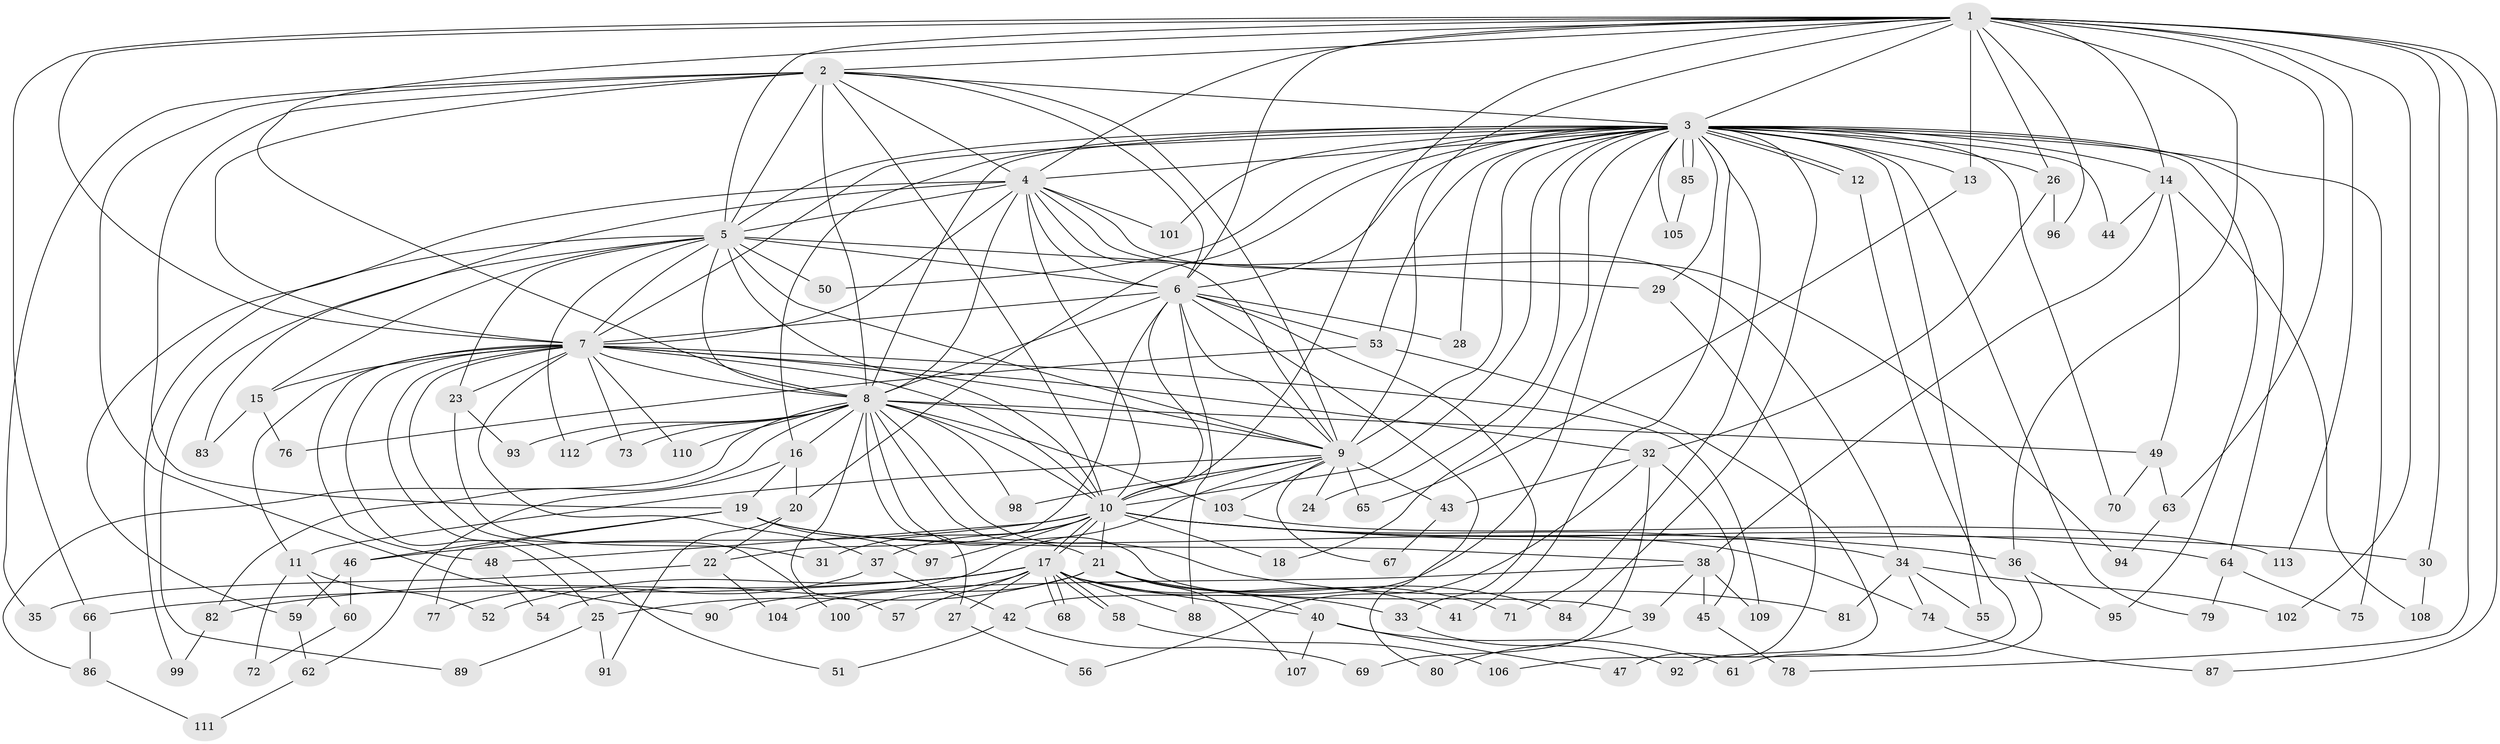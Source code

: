 // Generated by graph-tools (version 1.1) at 2025/49/03/09/25 03:49:27]
// undirected, 113 vertices, 251 edges
graph export_dot {
graph [start="1"]
  node [color=gray90,style=filled];
  1;
  2;
  3;
  4;
  5;
  6;
  7;
  8;
  9;
  10;
  11;
  12;
  13;
  14;
  15;
  16;
  17;
  18;
  19;
  20;
  21;
  22;
  23;
  24;
  25;
  26;
  27;
  28;
  29;
  30;
  31;
  32;
  33;
  34;
  35;
  36;
  37;
  38;
  39;
  40;
  41;
  42;
  43;
  44;
  45;
  46;
  47;
  48;
  49;
  50;
  51;
  52;
  53;
  54;
  55;
  56;
  57;
  58;
  59;
  60;
  61;
  62;
  63;
  64;
  65;
  66;
  67;
  68;
  69;
  70;
  71;
  72;
  73;
  74;
  75;
  76;
  77;
  78;
  79;
  80;
  81;
  82;
  83;
  84;
  85;
  86;
  87;
  88;
  89;
  90;
  91;
  92;
  93;
  94;
  95;
  96;
  97;
  98;
  99;
  100;
  101;
  102;
  103;
  104;
  105;
  106;
  107;
  108;
  109;
  110;
  111;
  112;
  113;
  1 -- 2;
  1 -- 3;
  1 -- 4;
  1 -- 5;
  1 -- 6;
  1 -- 7;
  1 -- 8;
  1 -- 9;
  1 -- 10;
  1 -- 13;
  1 -- 14;
  1 -- 26;
  1 -- 30;
  1 -- 36;
  1 -- 63;
  1 -- 66;
  1 -- 78;
  1 -- 87;
  1 -- 96;
  1 -- 102;
  1 -- 113;
  2 -- 3;
  2 -- 4;
  2 -- 5;
  2 -- 6;
  2 -- 7;
  2 -- 8;
  2 -- 9;
  2 -- 10;
  2 -- 19;
  2 -- 35;
  2 -- 90;
  3 -- 4;
  3 -- 5;
  3 -- 6;
  3 -- 7;
  3 -- 8;
  3 -- 9;
  3 -- 10;
  3 -- 12;
  3 -- 12;
  3 -- 13;
  3 -- 14;
  3 -- 16;
  3 -- 18;
  3 -- 20;
  3 -- 24;
  3 -- 26;
  3 -- 28;
  3 -- 29;
  3 -- 41;
  3 -- 42;
  3 -- 44;
  3 -- 50;
  3 -- 53;
  3 -- 55;
  3 -- 64;
  3 -- 70;
  3 -- 71;
  3 -- 75;
  3 -- 79;
  3 -- 84;
  3 -- 85;
  3 -- 85;
  3 -- 95;
  3 -- 101;
  3 -- 105;
  4 -- 5;
  4 -- 6;
  4 -- 7;
  4 -- 8;
  4 -- 9;
  4 -- 10;
  4 -- 34;
  4 -- 59;
  4 -- 83;
  4 -- 94;
  4 -- 101;
  5 -- 6;
  5 -- 7;
  5 -- 8;
  5 -- 9;
  5 -- 10;
  5 -- 15;
  5 -- 23;
  5 -- 29;
  5 -- 50;
  5 -- 89;
  5 -- 99;
  5 -- 112;
  6 -- 7;
  6 -- 8;
  6 -- 9;
  6 -- 10;
  6 -- 22;
  6 -- 28;
  6 -- 33;
  6 -- 53;
  6 -- 80;
  6 -- 88;
  7 -- 8;
  7 -- 9;
  7 -- 10;
  7 -- 11;
  7 -- 15;
  7 -- 23;
  7 -- 25;
  7 -- 32;
  7 -- 37;
  7 -- 48;
  7 -- 51;
  7 -- 73;
  7 -- 100;
  7 -- 109;
  7 -- 110;
  8 -- 9;
  8 -- 10;
  8 -- 16;
  8 -- 21;
  8 -- 27;
  8 -- 39;
  8 -- 49;
  8 -- 57;
  8 -- 73;
  8 -- 81;
  8 -- 82;
  8 -- 86;
  8 -- 93;
  8 -- 98;
  8 -- 103;
  8 -- 110;
  8 -- 112;
  9 -- 10;
  9 -- 11;
  9 -- 24;
  9 -- 43;
  9 -- 54;
  9 -- 65;
  9 -- 67;
  9 -- 98;
  9 -- 103;
  10 -- 17;
  10 -- 17;
  10 -- 18;
  10 -- 21;
  10 -- 30;
  10 -- 31;
  10 -- 34;
  10 -- 36;
  10 -- 37;
  10 -- 46;
  10 -- 48;
  10 -- 64;
  10 -- 97;
  11 -- 52;
  11 -- 60;
  11 -- 72;
  12 -- 106;
  13 -- 65;
  14 -- 38;
  14 -- 44;
  14 -- 49;
  14 -- 108;
  15 -- 76;
  15 -- 83;
  16 -- 19;
  16 -- 20;
  16 -- 62;
  17 -- 27;
  17 -- 33;
  17 -- 40;
  17 -- 41;
  17 -- 52;
  17 -- 57;
  17 -- 58;
  17 -- 58;
  17 -- 66;
  17 -- 68;
  17 -- 68;
  17 -- 82;
  17 -- 88;
  17 -- 104;
  19 -- 38;
  19 -- 46;
  19 -- 74;
  19 -- 77;
  19 -- 97;
  20 -- 22;
  20 -- 91;
  21 -- 25;
  21 -- 40;
  21 -- 71;
  21 -- 84;
  21 -- 100;
  21 -- 107;
  22 -- 35;
  22 -- 104;
  23 -- 31;
  23 -- 93;
  25 -- 89;
  25 -- 91;
  26 -- 32;
  26 -- 96;
  27 -- 56;
  29 -- 47;
  30 -- 108;
  32 -- 43;
  32 -- 45;
  32 -- 56;
  32 -- 69;
  33 -- 92;
  34 -- 55;
  34 -- 74;
  34 -- 81;
  34 -- 102;
  36 -- 61;
  36 -- 95;
  37 -- 42;
  37 -- 77;
  38 -- 39;
  38 -- 45;
  38 -- 90;
  38 -- 109;
  39 -- 80;
  40 -- 47;
  40 -- 61;
  40 -- 107;
  42 -- 51;
  42 -- 69;
  43 -- 67;
  45 -- 78;
  46 -- 59;
  46 -- 60;
  48 -- 54;
  49 -- 63;
  49 -- 70;
  53 -- 76;
  53 -- 92;
  58 -- 106;
  59 -- 62;
  60 -- 72;
  62 -- 111;
  63 -- 94;
  64 -- 75;
  64 -- 79;
  66 -- 86;
  74 -- 87;
  82 -- 99;
  85 -- 105;
  86 -- 111;
  103 -- 113;
}
